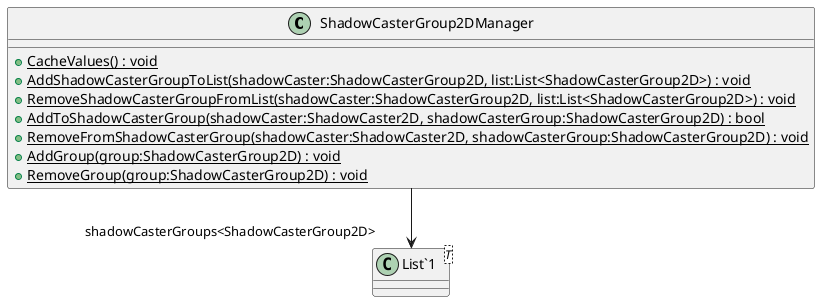 @startuml
class ShadowCasterGroup2DManager {
    + {static} CacheValues() : void
    + {static} AddShadowCasterGroupToList(shadowCaster:ShadowCasterGroup2D, list:List<ShadowCasterGroup2D>) : void
    + {static} RemoveShadowCasterGroupFromList(shadowCaster:ShadowCasterGroup2D, list:List<ShadowCasterGroup2D>) : void
    + {static} AddToShadowCasterGroup(shadowCaster:ShadowCaster2D, shadowCasterGroup:ShadowCasterGroup2D) : bool
    + {static} RemoveFromShadowCasterGroup(shadowCaster:ShadowCaster2D, shadowCasterGroup:ShadowCasterGroup2D) : void
    + {static} AddGroup(group:ShadowCasterGroup2D) : void
    + {static} RemoveGroup(group:ShadowCasterGroup2D) : void
}
class "List`1"<T> {
}
ShadowCasterGroup2DManager --> "shadowCasterGroups<ShadowCasterGroup2D>" "List`1"
@enduml
